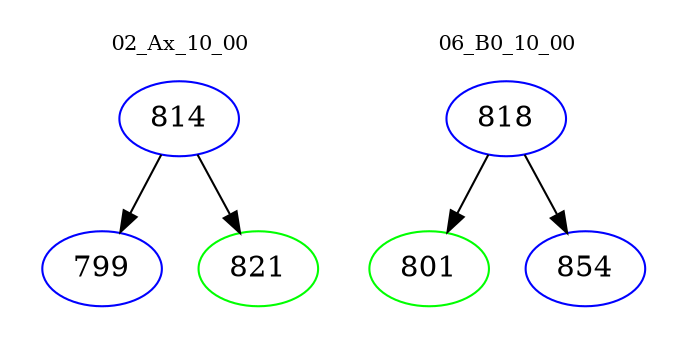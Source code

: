 digraph{
subgraph cluster_0 {
color = white
label = "02_Ax_10_00";
fontsize=10;
T0_814 [label="814", color="blue"]
T0_814 -> T0_799 [color="black"]
T0_799 [label="799", color="blue"]
T0_814 -> T0_821 [color="black"]
T0_821 [label="821", color="green"]
}
subgraph cluster_1 {
color = white
label = "06_B0_10_00";
fontsize=10;
T1_818 [label="818", color="blue"]
T1_818 -> T1_801 [color="black"]
T1_801 [label="801", color="green"]
T1_818 -> T1_854 [color="black"]
T1_854 [label="854", color="blue"]
}
}
